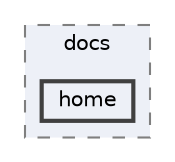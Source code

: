 digraph "C:/Dev/ezRPC/RPC/json/docs/mkdocs/docs/home"
{
 // LATEX_PDF_SIZE
  bgcolor="transparent";
  edge [fontname=Helvetica,fontsize=10,labelfontname=Helvetica,labelfontsize=10];
  node [fontname=Helvetica,fontsize=10,shape=box,height=0.2,width=0.4];
  compound=true
  subgraph clusterdir_8a07065441164682af797f0e0688360d {
    graph [ bgcolor="#edf0f7", pencolor="grey50", label="docs", fontname=Helvetica,fontsize=10 style="filled,dashed", URL="dir_8a07065441164682af797f0e0688360d.html",tooltip=""]
  dir_482609ea578e71bfb1569bc36e0b7c69 [label="home", fillcolor="#edf0f7", color="grey25", style="filled,bold", URL="dir_482609ea578e71bfb1569bc36e0b7c69.html",tooltip=""];
  }
}
